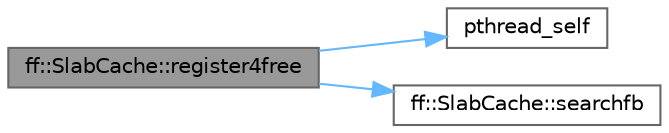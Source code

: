 digraph "ff::SlabCache::register4free"
{
 // LATEX_PDF_SIZE
  bgcolor="transparent";
  edge [fontname=Helvetica,fontsize=10,labelfontname=Helvetica,labelfontsize=10];
  node [fontname=Helvetica,fontsize=10,shape=box,height=0.2,width=0.4];
  rankdir="LR";
  Node1 [id="Node000001",label="ff::SlabCache::register4free",height=0.2,width=0.4,color="gray40", fillcolor="grey60", style="filled", fontcolor="black",tooltip=" "];
  Node1 -> Node2 [id="edge1_Node000001_Node000002",color="steelblue1",style="solid",tooltip=" "];
  Node2 [id="Node000002",label="pthread_self",height=0.2,width=0.4,color="grey40", fillcolor="white", style="filled",URL="$pthread__minport__windows_8h.html#a31ffbf449d7404f9bb088564190c6bce",tooltip=" "];
  Node1 -> Node3 [id="edge2_Node000001_Node000003",color="steelblue1",style="solid",tooltip=" "];
  Node3 [id="Node000003",label="ff::SlabCache::searchfb",height=0.2,width=0.4,color="grey40", fillcolor="white", style="filled",URL="$classff_1_1_slab_cache.html#a52b4a51e7c788b16b72fd82ff600af3f",tooltip=" "];
}
